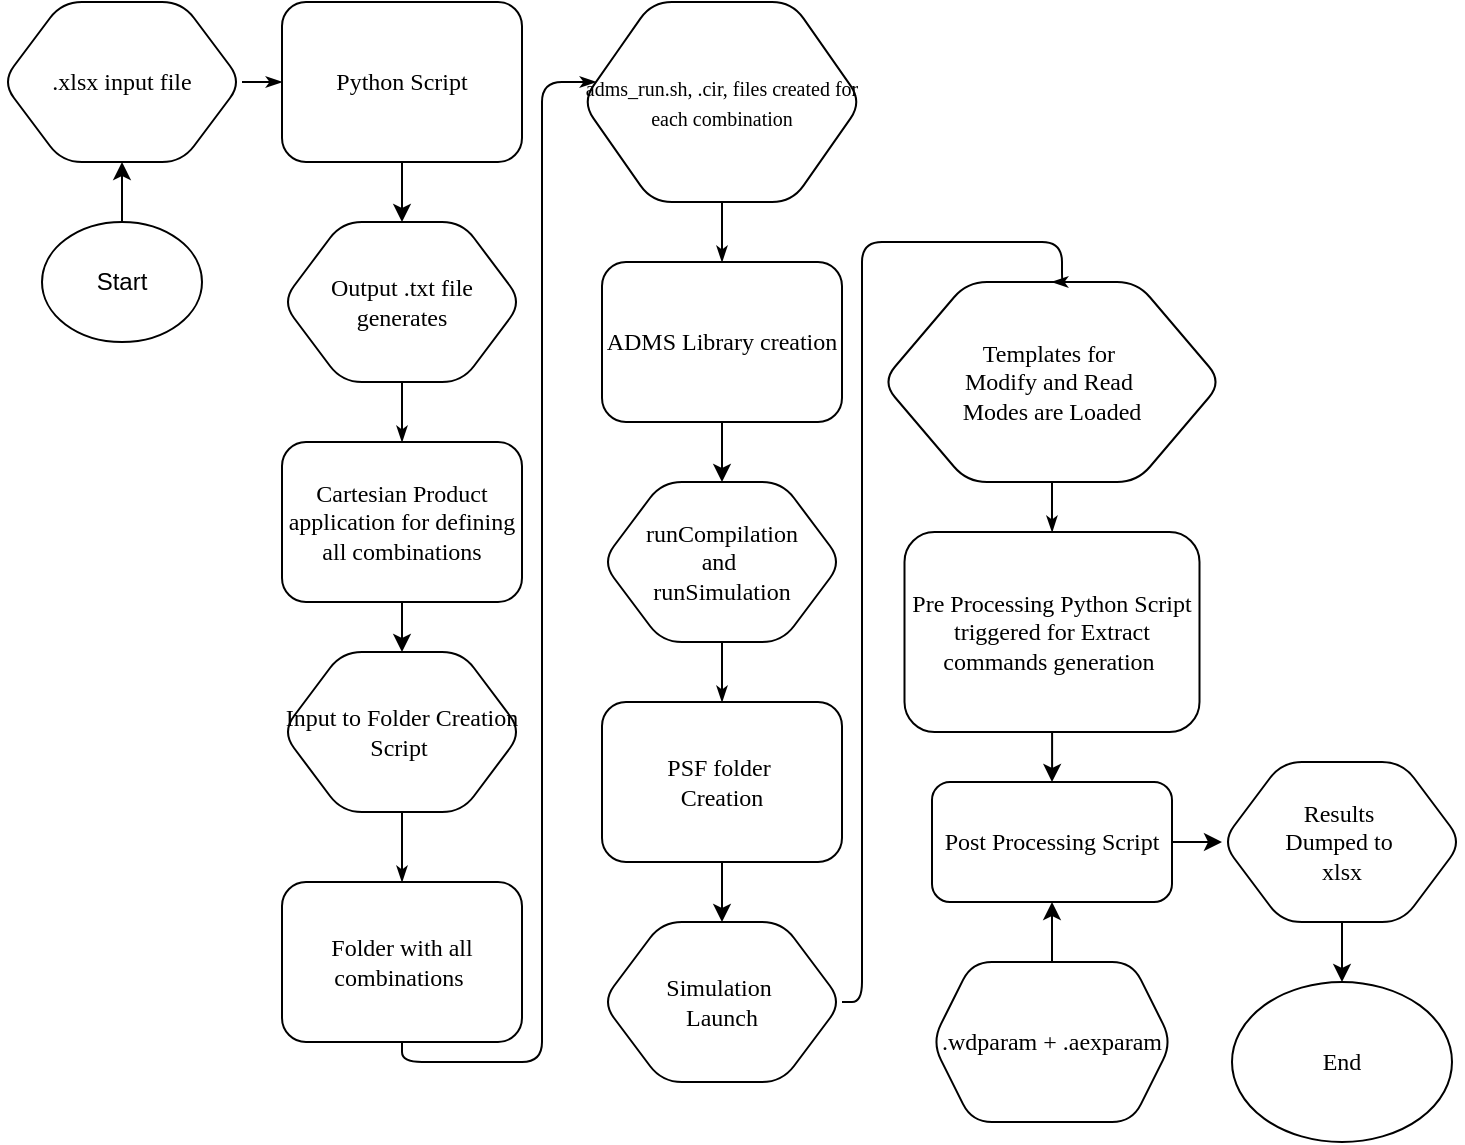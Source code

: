 <mxfile version="26.2.9">
  <diagram name="Page-1" id="8ce9d11a-91a2-4d17-14d8-a56ed91bf033">
    <mxGraphModel dx="1349" dy="793" grid="0" gridSize="10" guides="1" tooltips="1" connect="1" arrows="1" fold="1" page="1" pageScale="1" pageWidth="1100" pageHeight="850" background="#ffffff" math="0" shadow="0">
      <root>
        <mxCell id="0" />
        <mxCell id="1" parent="0" />
        <mxCell id="17ea667e15c223fc-28" style="edgeStyle=orthogonalEdgeStyle;rounded=1;html=1;labelBackgroundColor=none;startArrow=none;startFill=0;startSize=5;endArrow=classicThin;endFill=1;endSize=5;jettySize=auto;orthogonalLoop=1;strokeWidth=1;fontFamily=Verdana;fontSize=8;fontColor=default;" parent="1" source="17ea667e15c223fc-1" target="17ea667e15c223fc-2" edge="1">
          <mxGeometry relative="1" as="geometry" />
        </mxCell>
        <mxCell id="17ea667e15c223fc-1" value=".xlsx input file" style="shape=hexagon;perimeter=hexagonPerimeter;whiteSpace=wrap;html=1;rounded=1;shadow=0;labelBackgroundColor=none;strokeWidth=1;fontFamily=Verdana;fontSize=12;align=center;size=0.25;" parent="1" vertex="1">
          <mxGeometry x="150" y="60" width="120" height="80" as="geometry" />
        </mxCell>
        <mxCell id="QBR3-BsssV1w098wsfK_-2" style="edgeStyle=orthogonalEdgeStyle;rounded=1;orthogonalLoop=1;jettySize=auto;html=1;entryX=0.5;entryY=0;entryDx=0;entryDy=0;labelBackgroundColor=none;fontColor=default;" edge="1" parent="1" source="17ea667e15c223fc-2" target="17ea667e15c223fc-5">
          <mxGeometry relative="1" as="geometry" />
        </mxCell>
        <mxCell id="17ea667e15c223fc-2" value="Python Script" style="rounded=1;whiteSpace=wrap;html=1;shadow=0;labelBackgroundColor=none;strokeWidth=1;fontFamily=Verdana;fontSize=12;align=center;" parent="1" vertex="1">
          <mxGeometry x="290" y="60" width="120" height="80" as="geometry" />
        </mxCell>
        <mxCell id="17ea667e15c223fc-36" style="edgeStyle=orthogonalEdgeStyle;rounded=1;html=1;labelBackgroundColor=none;startArrow=none;startFill=0;startSize=5;endArrow=classicThin;endFill=1;endSize=5;jettySize=auto;orthogonalLoop=1;strokeWidth=1;fontFamily=Verdana;fontSize=8;fontColor=default;" parent="1" source="17ea667e15c223fc-5" target="17ea667e15c223fc-8" edge="1">
          <mxGeometry relative="1" as="geometry" />
        </mxCell>
        <mxCell id="17ea667e15c223fc-5" value="Output .txt file generates" style="shape=hexagon;perimeter=hexagonPerimeter;whiteSpace=wrap;html=1;rounded=1;shadow=0;labelBackgroundColor=none;strokeWidth=1;fontFamily=Verdana;fontSize=12;align=center;" parent="1" vertex="1">
          <mxGeometry x="290" y="170" width="120" height="80" as="geometry" />
        </mxCell>
        <mxCell id="QBR3-BsssV1w098wsfK_-6" style="edgeStyle=orthogonalEdgeStyle;rounded=1;orthogonalLoop=1;jettySize=auto;html=1;labelBackgroundColor=none;fontColor=default;" edge="1" parent="1" source="17ea667e15c223fc-8" target="17ea667e15c223fc-11">
          <mxGeometry relative="1" as="geometry" />
        </mxCell>
        <mxCell id="17ea667e15c223fc-8" value="Cartesian Product application for defining all combinations" style="rounded=1;whiteSpace=wrap;html=1;shadow=0;labelBackgroundColor=none;strokeWidth=1;fontFamily=Verdana;fontSize=12;align=center;" parent="1" vertex="1">
          <mxGeometry x="290" y="280" width="120" height="80" as="geometry" />
        </mxCell>
        <mxCell id="17ea667e15c223fc-41" style="edgeStyle=orthogonalEdgeStyle;rounded=1;html=1;labelBackgroundColor=none;startArrow=none;startFill=0;startSize=5;endArrow=classicThin;endFill=1;endSize=5;jettySize=auto;orthogonalLoop=1;strokeWidth=1;fontFamily=Verdana;fontSize=8;fontColor=default;" parent="1" source="17ea667e15c223fc-11" target="17ea667e15c223fc-12" edge="1">
          <mxGeometry relative="1" as="geometry" />
        </mxCell>
        <mxCell id="17ea667e15c223fc-11" value="Input to Folder Creation Script&amp;nbsp;" style="shape=hexagon;perimeter=hexagonPerimeter;whiteSpace=wrap;html=1;rounded=1;shadow=0;labelBackgroundColor=none;strokeWidth=1;fontFamily=Verdana;fontSize=12;align=center;" parent="1" vertex="1">
          <mxGeometry x="290" y="385" width="120" height="80" as="geometry" />
        </mxCell>
        <mxCell id="17ea667e15c223fc-42" style="edgeStyle=orthogonalEdgeStyle;rounded=1;html=1;labelBackgroundColor=none;startArrow=none;startFill=0;startSize=5;endArrow=classicThin;endFill=1;endSize=5;jettySize=auto;orthogonalLoop=1;strokeWidth=1;fontFamily=Verdana;fontSize=8;exitX=0.5;exitY=1;exitDx=0;exitDy=0;fontColor=default;" parent="1" source="17ea667e15c223fc-12" target="17ea667e15c223fc-13" edge="1">
          <mxGeometry relative="1" as="geometry">
            <Array as="points">
              <mxPoint x="350" y="590" />
              <mxPoint x="420" y="590" />
              <mxPoint x="420" y="100" />
            </Array>
          </mxGeometry>
        </mxCell>
        <mxCell id="17ea667e15c223fc-12" value="Folder with all combinations&amp;nbsp;" style="rounded=1;whiteSpace=wrap;html=1;shadow=0;labelBackgroundColor=none;strokeWidth=1;fontFamily=Verdana;fontSize=12;align=center;" parent="1" vertex="1">
          <mxGeometry x="290" y="500" width="120" height="80" as="geometry" />
        </mxCell>
        <mxCell id="17ea667e15c223fc-43" style="edgeStyle=orthogonalEdgeStyle;rounded=1;html=1;labelBackgroundColor=none;startArrow=none;startFill=0;startSize=5;endArrow=classicThin;endFill=1;endSize=5;jettySize=auto;orthogonalLoop=1;strokeWidth=1;fontFamily=Verdana;fontSize=8;fontColor=default;" parent="1" source="17ea667e15c223fc-13" target="17ea667e15c223fc-14" edge="1">
          <mxGeometry relative="1" as="geometry" />
        </mxCell>
        <mxCell id="17ea667e15c223fc-13" value="&lt;font style=&quot;font-size: 10px;&quot;&gt;adms_run.sh, .cir, files created for each combination&lt;/font&gt;" style="shape=hexagon;perimeter=hexagonPerimeter;whiteSpace=wrap;html=1;rounded=1;shadow=0;labelBackgroundColor=none;strokeWidth=1;fontFamily=Verdana;fontSize=12;align=center;" parent="1" vertex="1">
          <mxGeometry x="440" y="60" width="140" height="100" as="geometry" />
        </mxCell>
        <mxCell id="QBR3-BsssV1w098wsfK_-12" value="" style="edgeStyle=orthogonalEdgeStyle;rounded=1;orthogonalLoop=1;jettySize=auto;html=1;labelBackgroundColor=none;fontColor=default;" edge="1" parent="1" source="17ea667e15c223fc-14" target="17ea667e15c223fc-16">
          <mxGeometry relative="1" as="geometry" />
        </mxCell>
        <mxCell id="17ea667e15c223fc-14" value="ADMS Library creation" style="rounded=1;whiteSpace=wrap;html=1;shadow=0;labelBackgroundColor=none;strokeWidth=1;fontFamily=Verdana;fontSize=12;align=center;" parent="1" vertex="1">
          <mxGeometry x="450" y="190" width="120" height="80" as="geometry" />
        </mxCell>
        <mxCell id="17ea667e15c223fc-54" style="edgeStyle=orthogonalEdgeStyle;rounded=1;html=1;labelBackgroundColor=none;startArrow=none;startFill=0;startSize=5;endArrow=classicThin;endFill=1;endSize=5;jettySize=auto;orthogonalLoop=1;strokeWidth=1;fontFamily=Verdana;fontSize=8;fontColor=default;" parent="1" source="17ea667e15c223fc-16" target="17ea667e15c223fc-18" edge="1">
          <mxGeometry relative="1" as="geometry" />
        </mxCell>
        <mxCell id="17ea667e15c223fc-16" value="runCompilation&lt;div&gt;and&amp;nbsp;&lt;/div&gt;&lt;div&gt;runSimulation&lt;/div&gt;" style="shape=hexagon;perimeter=hexagonPerimeter;whiteSpace=wrap;html=1;rounded=1;shadow=0;labelBackgroundColor=none;strokeWidth=1;fontFamily=Verdana;fontSize=12;align=center;" parent="1" vertex="1">
          <mxGeometry x="450" y="300" width="120" height="80" as="geometry" />
        </mxCell>
        <mxCell id="QBR3-BsssV1w098wsfK_-8" style="edgeStyle=orthogonalEdgeStyle;rounded=1;orthogonalLoop=1;jettySize=auto;html=1;entryX=0.5;entryY=0;entryDx=0;entryDy=0;labelBackgroundColor=none;fontColor=default;" edge="1" parent="1" source="17ea667e15c223fc-18" target="17ea667e15c223fc-24">
          <mxGeometry relative="1" as="geometry" />
        </mxCell>
        <mxCell id="17ea667e15c223fc-18" value="PSF folder&amp;nbsp;&lt;div&gt;Creation&lt;/div&gt;" style="rounded=1;whiteSpace=wrap;html=1;shadow=0;labelBackgroundColor=none;strokeWidth=1;fontFamily=Verdana;fontSize=12;align=center;" parent="1" vertex="1">
          <mxGeometry x="450" y="410" width="120" height="80" as="geometry" />
        </mxCell>
        <mxCell id="17ea667e15c223fc-47" style="edgeStyle=orthogonalEdgeStyle;rounded=1;html=1;labelBackgroundColor=none;startArrow=none;startFill=0;startSize=5;endArrow=classicThin;endFill=1;endSize=5;jettySize=auto;orthogonalLoop=1;strokeWidth=1;fontFamily=Verdana;fontSize=8;fontColor=default;" parent="1" source="17ea667e15c223fc-19" target="17ea667e15c223fc-22" edge="1">
          <mxGeometry relative="1" as="geometry" />
        </mxCell>
        <mxCell id="17ea667e15c223fc-19" value="Templates for&amp;nbsp;&lt;div&gt;Modify and Read&amp;nbsp;&lt;/div&gt;&lt;div&gt;Modes are Loaded&lt;/div&gt;" style="shape=hexagon;perimeter=hexagonPerimeter;whiteSpace=wrap;html=1;rounded=1;shadow=0;labelBackgroundColor=none;strokeWidth=1;fontFamily=Verdana;fontSize=12;align=center;" parent="1" vertex="1">
          <mxGeometry x="590" y="200" width="170" height="100" as="geometry" />
        </mxCell>
        <mxCell id="QBR3-BsssV1w098wsfK_-25" value="" style="edgeStyle=orthogonalEdgeStyle;rounded=1;orthogonalLoop=1;jettySize=auto;html=1;labelBackgroundColor=none;fontColor=default;" edge="1" parent="1" source="17ea667e15c223fc-22" target="QBR3-BsssV1w098wsfK_-18">
          <mxGeometry relative="1" as="geometry" />
        </mxCell>
        <mxCell id="17ea667e15c223fc-22" value="Pre Processing Python Script triggered for Extract commands generation&amp;nbsp;" style="rounded=1;whiteSpace=wrap;html=1;shadow=0;labelBackgroundColor=none;strokeWidth=1;fontFamily=Verdana;fontSize=12;align=center;" parent="1" vertex="1">
          <mxGeometry x="601.25" y="325" width="147.5" height="100" as="geometry" />
        </mxCell>
        <mxCell id="17ea667e15c223fc-57" style="edgeStyle=orthogonalEdgeStyle;rounded=1;html=1;labelBackgroundColor=none;startArrow=none;startFill=0;startSize=5;endArrow=classicThin;endFill=1;endSize=5;jettySize=auto;orthogonalLoop=1;strokeWidth=1;fontFamily=Verdana;fontSize=8;entryX=0.5;entryY=0;entryDx=0;entryDy=0;fontColor=default;" parent="1" source="17ea667e15c223fc-24" target="17ea667e15c223fc-19" edge="1">
          <mxGeometry relative="1" as="geometry">
            <mxPoint x="800" y="267.296" as="targetPoint" />
            <Array as="points">
              <mxPoint x="580" y="560" />
              <mxPoint x="580" y="180" />
              <mxPoint x="680" y="180" />
              <mxPoint x="680" y="200" />
            </Array>
          </mxGeometry>
        </mxCell>
        <mxCell id="17ea667e15c223fc-24" value="Simulation&amp;nbsp;&lt;div&gt;Launch&lt;/div&gt;" style="shape=hexagon;perimeter=hexagonPerimeter;whiteSpace=wrap;html=1;rounded=1;shadow=0;labelBackgroundColor=none;strokeWidth=1;fontFamily=Verdana;fontSize=12;align=center;" parent="1" vertex="1">
          <mxGeometry x="450" y="520" width="120" height="80" as="geometry" />
        </mxCell>
        <mxCell id="QBR3-BsssV1w098wsfK_-24" value="" style="edgeStyle=orthogonalEdgeStyle;rounded=1;orthogonalLoop=1;jettySize=auto;html=1;labelBackgroundColor=none;fontColor=default;" edge="1" parent="1" source="17ea667e15c223fc-26" target="QBR3-BsssV1w098wsfK_-23">
          <mxGeometry relative="1" as="geometry" />
        </mxCell>
        <mxCell id="17ea667e15c223fc-26" value="Results&amp;nbsp;&lt;div&gt;Dumped to&amp;nbsp;&lt;/div&gt;&lt;div&gt;xlsx&lt;/div&gt;" style="shape=hexagon;perimeter=hexagonPerimeter;whiteSpace=wrap;html=1;rounded=1;shadow=0;labelBackgroundColor=none;strokeWidth=1;fontFamily=Verdana;fontSize=12;align=center;" parent="1" vertex="1">
          <mxGeometry x="760" y="440" width="120" height="80" as="geometry" />
        </mxCell>
        <mxCell id="QBR3-BsssV1w098wsfK_-22" value="" style="edgeStyle=orthogonalEdgeStyle;rounded=1;orthogonalLoop=1;jettySize=auto;html=1;labelBackgroundColor=none;fontColor=default;" edge="1" parent="1" source="QBR3-BsssV1w098wsfK_-18" target="17ea667e15c223fc-26">
          <mxGeometry relative="1" as="geometry" />
        </mxCell>
        <mxCell id="QBR3-BsssV1w098wsfK_-18" value="&lt;span style=&quot;font-family: Verdana;&quot;&gt;Post Processing Script&lt;/span&gt;" style="rounded=1;whiteSpace=wrap;html=1;labelBackgroundColor=none;" vertex="1" parent="1">
          <mxGeometry x="615" y="450" width="120" height="60" as="geometry" />
        </mxCell>
        <mxCell id="QBR3-BsssV1w098wsfK_-26" value="" style="edgeStyle=orthogonalEdgeStyle;rounded=1;orthogonalLoop=1;jettySize=auto;html=1;labelBackgroundColor=none;fontColor=default;" edge="1" parent="1" source="QBR3-BsssV1w098wsfK_-19" target="QBR3-BsssV1w098wsfK_-18">
          <mxGeometry relative="1" as="geometry" />
        </mxCell>
        <mxCell id="QBR3-BsssV1w098wsfK_-19" value="&lt;span style=&quot;font-family: Verdana;&quot;&gt;.wdparam + .aexparam&lt;/span&gt;" style="shape=hexagon;perimeter=hexagonPerimeter2;whiteSpace=wrap;html=1;fixedSize=1;size=20.0;rounded=1;labelBackgroundColor=none;" vertex="1" parent="1">
          <mxGeometry x="615" y="540" width="120" height="80" as="geometry" />
        </mxCell>
        <mxCell id="QBR3-BsssV1w098wsfK_-23" value="End" style="ellipse;whiteSpace=wrap;html=1;fontFamily=Verdana;rounded=1;shadow=0;labelBackgroundColor=none;strokeWidth=1;" vertex="1" parent="1">
          <mxGeometry x="765" y="550" width="110" height="80" as="geometry" />
        </mxCell>
        <mxCell id="QBR3-BsssV1w098wsfK_-28" value="" style="edgeStyle=orthogonalEdgeStyle;rounded=1;orthogonalLoop=1;jettySize=auto;html=1;labelBackgroundColor=none;fontColor=default;" edge="1" parent="1" source="QBR3-BsssV1w098wsfK_-27" target="17ea667e15c223fc-1">
          <mxGeometry relative="1" as="geometry" />
        </mxCell>
        <mxCell id="QBR3-BsssV1w098wsfK_-27" value="Start" style="ellipse;whiteSpace=wrap;html=1;rounded=1;labelBackgroundColor=none;" vertex="1" parent="1">
          <mxGeometry x="170" y="170" width="80" height="60" as="geometry" />
        </mxCell>
      </root>
    </mxGraphModel>
  </diagram>
</mxfile>
